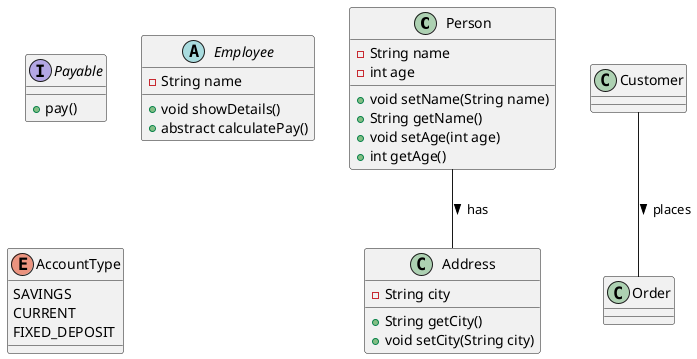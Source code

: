 @startuml
class Person {
    - String name
    - int age
    + void setName(String name)
    + String getName()
    + void setAge(int age)
    + int getAge()
}

class Address {
    - String city
    + String getCity()
    + void setCity(String city)
}

class Order

Customer -- Order: places >

Person -- Address: has >


interface Payable {
    + pay()
}

abstract class Employee {
    - String name
    + void showDetails()
    + abstract calculatePay()
}

enum AccountType {
    SAVINGS
    CURRENT
    FIXED_DEPOSIT
}
@enduml
